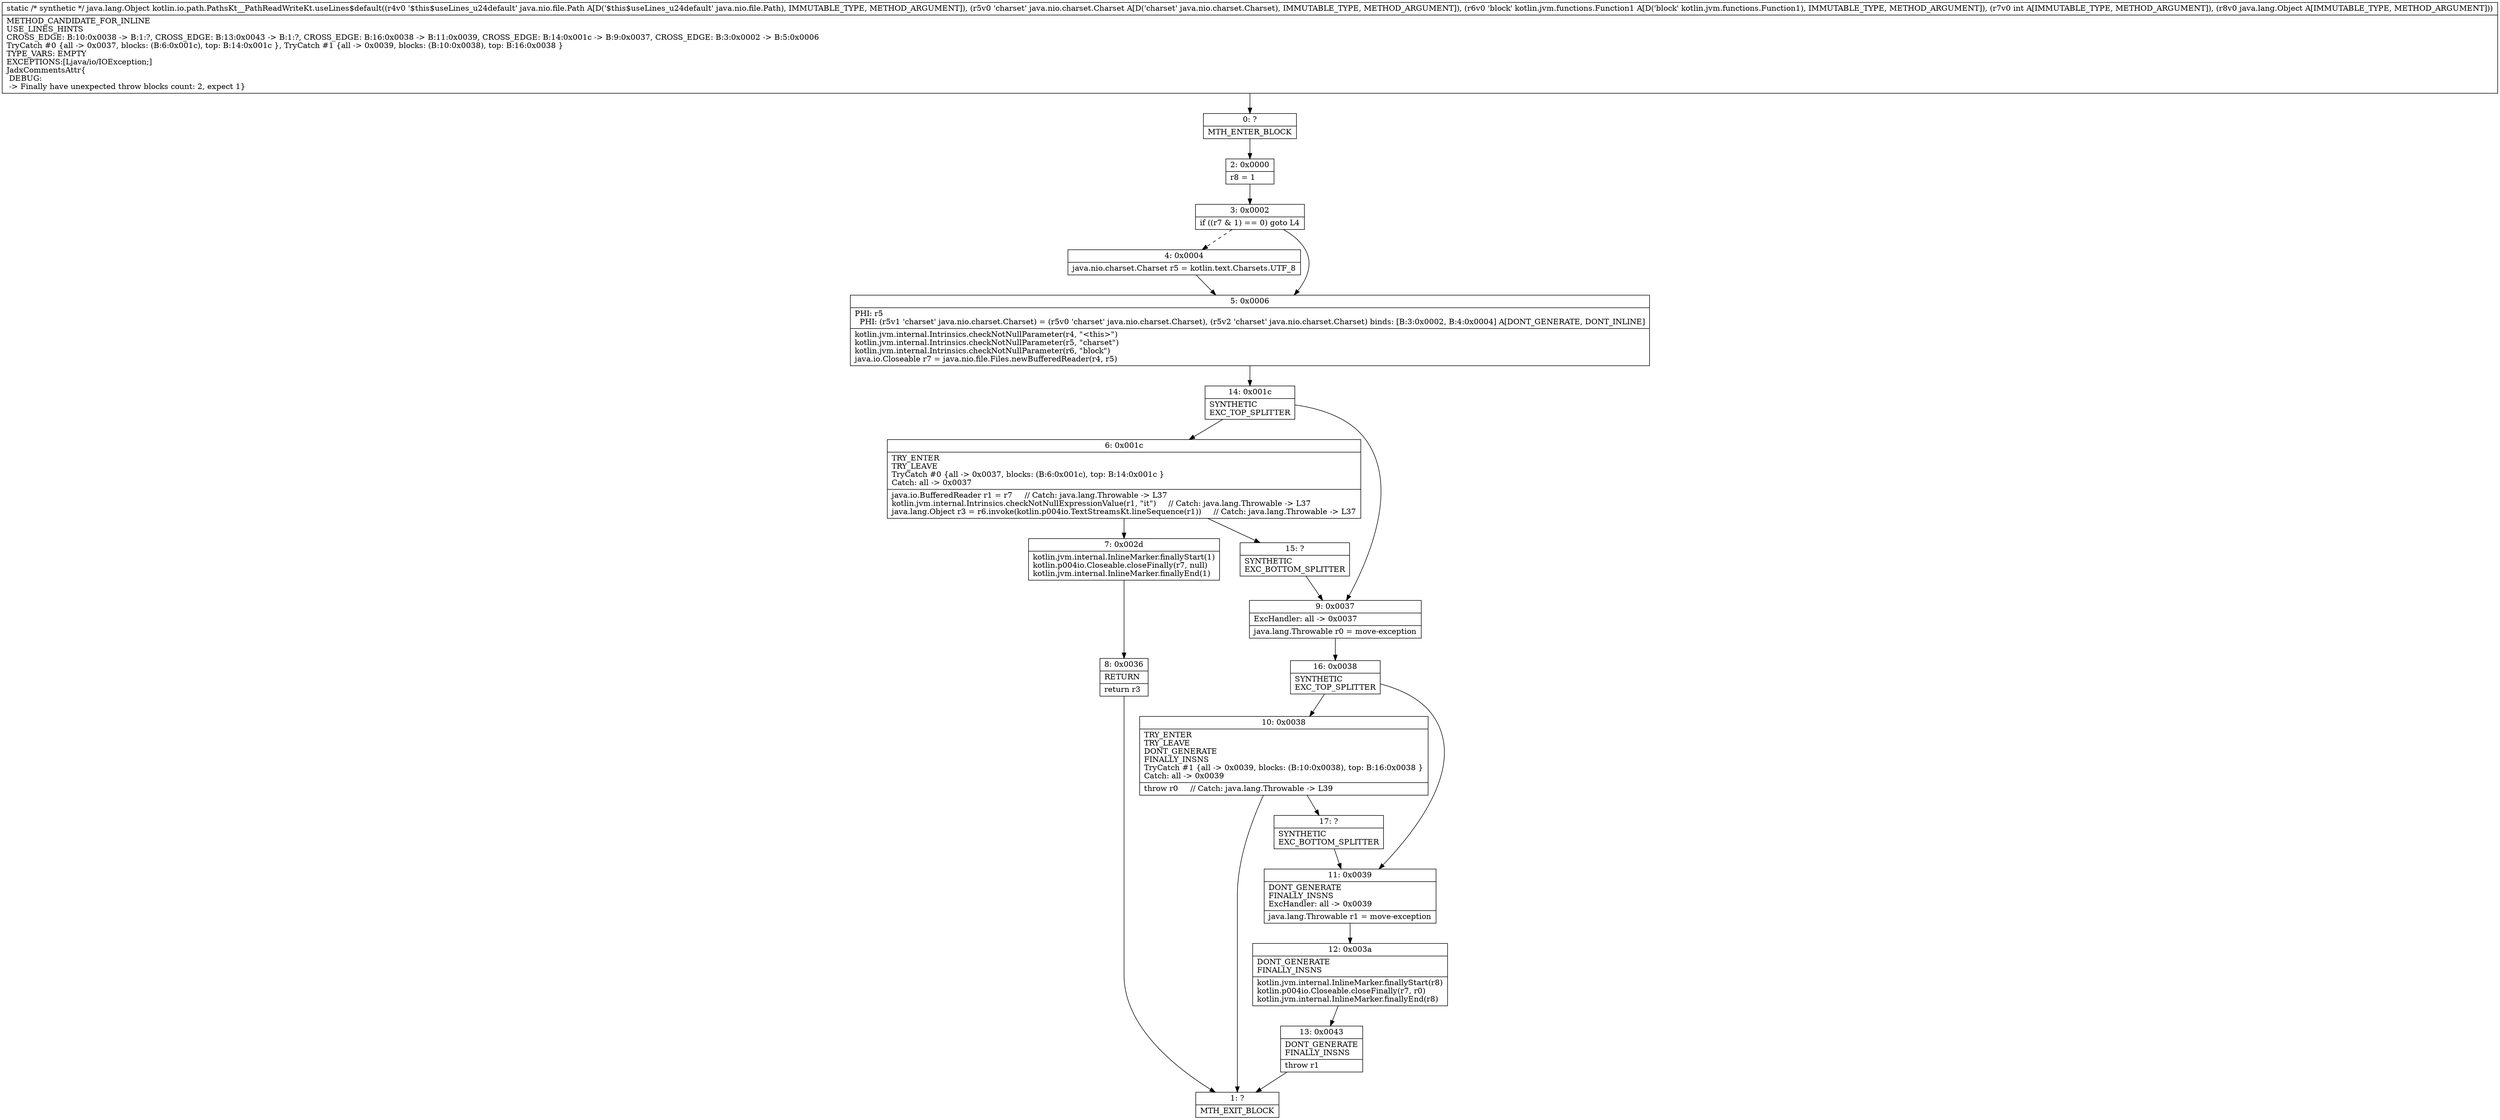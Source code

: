 digraph "CFG forkotlin.io.path.PathsKt__PathReadWriteKt.useLines$default(Ljava\/nio\/file\/Path;Ljava\/nio\/charset\/Charset;Lkotlin\/jvm\/functions\/Function1;ILjava\/lang\/Object;)Ljava\/lang\/Object;" {
Node_0 [shape=record,label="{0\:\ ?|MTH_ENTER_BLOCK\l}"];
Node_2 [shape=record,label="{2\:\ 0x0000|r8 = 1\l}"];
Node_3 [shape=record,label="{3\:\ 0x0002|if ((r7 & 1) == 0) goto L4\l}"];
Node_4 [shape=record,label="{4\:\ 0x0004|java.nio.charset.Charset r5 = kotlin.text.Charsets.UTF_8\l}"];
Node_5 [shape=record,label="{5\:\ 0x0006|PHI: r5 \l  PHI: (r5v1 'charset' java.nio.charset.Charset) = (r5v0 'charset' java.nio.charset.Charset), (r5v2 'charset' java.nio.charset.Charset) binds: [B:3:0x0002, B:4:0x0004] A[DONT_GENERATE, DONT_INLINE]\l|kotlin.jvm.internal.Intrinsics.checkNotNullParameter(r4, \"\<this\>\")\lkotlin.jvm.internal.Intrinsics.checkNotNullParameter(r5, \"charset\")\lkotlin.jvm.internal.Intrinsics.checkNotNullParameter(r6, \"block\")\ljava.io.Closeable r7 = java.nio.file.Files.newBufferedReader(r4, r5)\l}"];
Node_14 [shape=record,label="{14\:\ 0x001c|SYNTHETIC\lEXC_TOP_SPLITTER\l}"];
Node_6 [shape=record,label="{6\:\ 0x001c|TRY_ENTER\lTRY_LEAVE\lTryCatch #0 \{all \-\> 0x0037, blocks: (B:6:0x001c), top: B:14:0x001c \}\lCatch: all \-\> 0x0037\l|java.io.BufferedReader r1 = r7     \/\/ Catch: java.lang.Throwable \-\> L37\lkotlin.jvm.internal.Intrinsics.checkNotNullExpressionValue(r1, \"it\")     \/\/ Catch: java.lang.Throwable \-\> L37\ljava.lang.Object r3 = r6.invoke(kotlin.p004io.TextStreamsKt.lineSequence(r1))     \/\/ Catch: java.lang.Throwable \-\> L37\l}"];
Node_7 [shape=record,label="{7\:\ 0x002d|kotlin.jvm.internal.InlineMarker.finallyStart(1)\lkotlin.p004io.Closeable.closeFinally(r7, null)\lkotlin.jvm.internal.InlineMarker.finallyEnd(1)\l}"];
Node_8 [shape=record,label="{8\:\ 0x0036|RETURN\l|return r3\l}"];
Node_1 [shape=record,label="{1\:\ ?|MTH_EXIT_BLOCK\l}"];
Node_15 [shape=record,label="{15\:\ ?|SYNTHETIC\lEXC_BOTTOM_SPLITTER\l}"];
Node_9 [shape=record,label="{9\:\ 0x0037|ExcHandler: all \-\> 0x0037\l|java.lang.Throwable r0 = move\-exception\l}"];
Node_16 [shape=record,label="{16\:\ 0x0038|SYNTHETIC\lEXC_TOP_SPLITTER\l}"];
Node_10 [shape=record,label="{10\:\ 0x0038|TRY_ENTER\lTRY_LEAVE\lDONT_GENERATE\lFINALLY_INSNS\lTryCatch #1 \{all \-\> 0x0039, blocks: (B:10:0x0038), top: B:16:0x0038 \}\lCatch: all \-\> 0x0039\l|throw r0     \/\/ Catch: java.lang.Throwable \-\> L39\l}"];
Node_17 [shape=record,label="{17\:\ ?|SYNTHETIC\lEXC_BOTTOM_SPLITTER\l}"];
Node_11 [shape=record,label="{11\:\ 0x0039|DONT_GENERATE\lFINALLY_INSNS\lExcHandler: all \-\> 0x0039\l|java.lang.Throwable r1 = move\-exception\l}"];
Node_12 [shape=record,label="{12\:\ 0x003a|DONT_GENERATE\lFINALLY_INSNS\l|kotlin.jvm.internal.InlineMarker.finallyStart(r8)\lkotlin.p004io.Closeable.closeFinally(r7, r0)\lkotlin.jvm.internal.InlineMarker.finallyEnd(r8)\l}"];
Node_13 [shape=record,label="{13\:\ 0x0043|DONT_GENERATE\lFINALLY_INSNS\l|throw r1\l}"];
MethodNode[shape=record,label="{static \/* synthetic *\/ java.lang.Object kotlin.io.path.PathsKt__PathReadWriteKt.useLines$default((r4v0 '$this$useLines_u24default' java.nio.file.Path A[D('$this$useLines_u24default' java.nio.file.Path), IMMUTABLE_TYPE, METHOD_ARGUMENT]), (r5v0 'charset' java.nio.charset.Charset A[D('charset' java.nio.charset.Charset), IMMUTABLE_TYPE, METHOD_ARGUMENT]), (r6v0 'block' kotlin.jvm.functions.Function1 A[D('block' kotlin.jvm.functions.Function1), IMMUTABLE_TYPE, METHOD_ARGUMENT]), (r7v0 int A[IMMUTABLE_TYPE, METHOD_ARGUMENT]), (r8v0 java.lang.Object A[IMMUTABLE_TYPE, METHOD_ARGUMENT]))  | METHOD_CANDIDATE_FOR_INLINE\lUSE_LINES_HINTS\lCROSS_EDGE: B:10:0x0038 \-\> B:1:?, CROSS_EDGE: B:13:0x0043 \-\> B:1:?, CROSS_EDGE: B:16:0x0038 \-\> B:11:0x0039, CROSS_EDGE: B:14:0x001c \-\> B:9:0x0037, CROSS_EDGE: B:3:0x0002 \-\> B:5:0x0006\lTryCatch #0 \{all \-\> 0x0037, blocks: (B:6:0x001c), top: B:14:0x001c \}, TryCatch #1 \{all \-\> 0x0039, blocks: (B:10:0x0038), top: B:16:0x0038 \}\lTYPE_VARS: EMPTY\lEXCEPTIONS:[Ljava\/io\/IOException;]\lJadxCommentsAttr\{\l DEBUG: \l \-\> Finally have unexpected throw blocks count: 2, expect 1\}\l}"];
MethodNode -> Node_0;Node_0 -> Node_2;
Node_2 -> Node_3;
Node_3 -> Node_4[style=dashed];
Node_3 -> Node_5;
Node_4 -> Node_5;
Node_5 -> Node_14;
Node_14 -> Node_6;
Node_14 -> Node_9;
Node_6 -> Node_7;
Node_6 -> Node_15;
Node_7 -> Node_8;
Node_8 -> Node_1;
Node_15 -> Node_9;
Node_9 -> Node_16;
Node_16 -> Node_10;
Node_16 -> Node_11;
Node_10 -> Node_1;
Node_10 -> Node_17;
Node_17 -> Node_11;
Node_11 -> Node_12;
Node_12 -> Node_13;
Node_13 -> Node_1;
}

